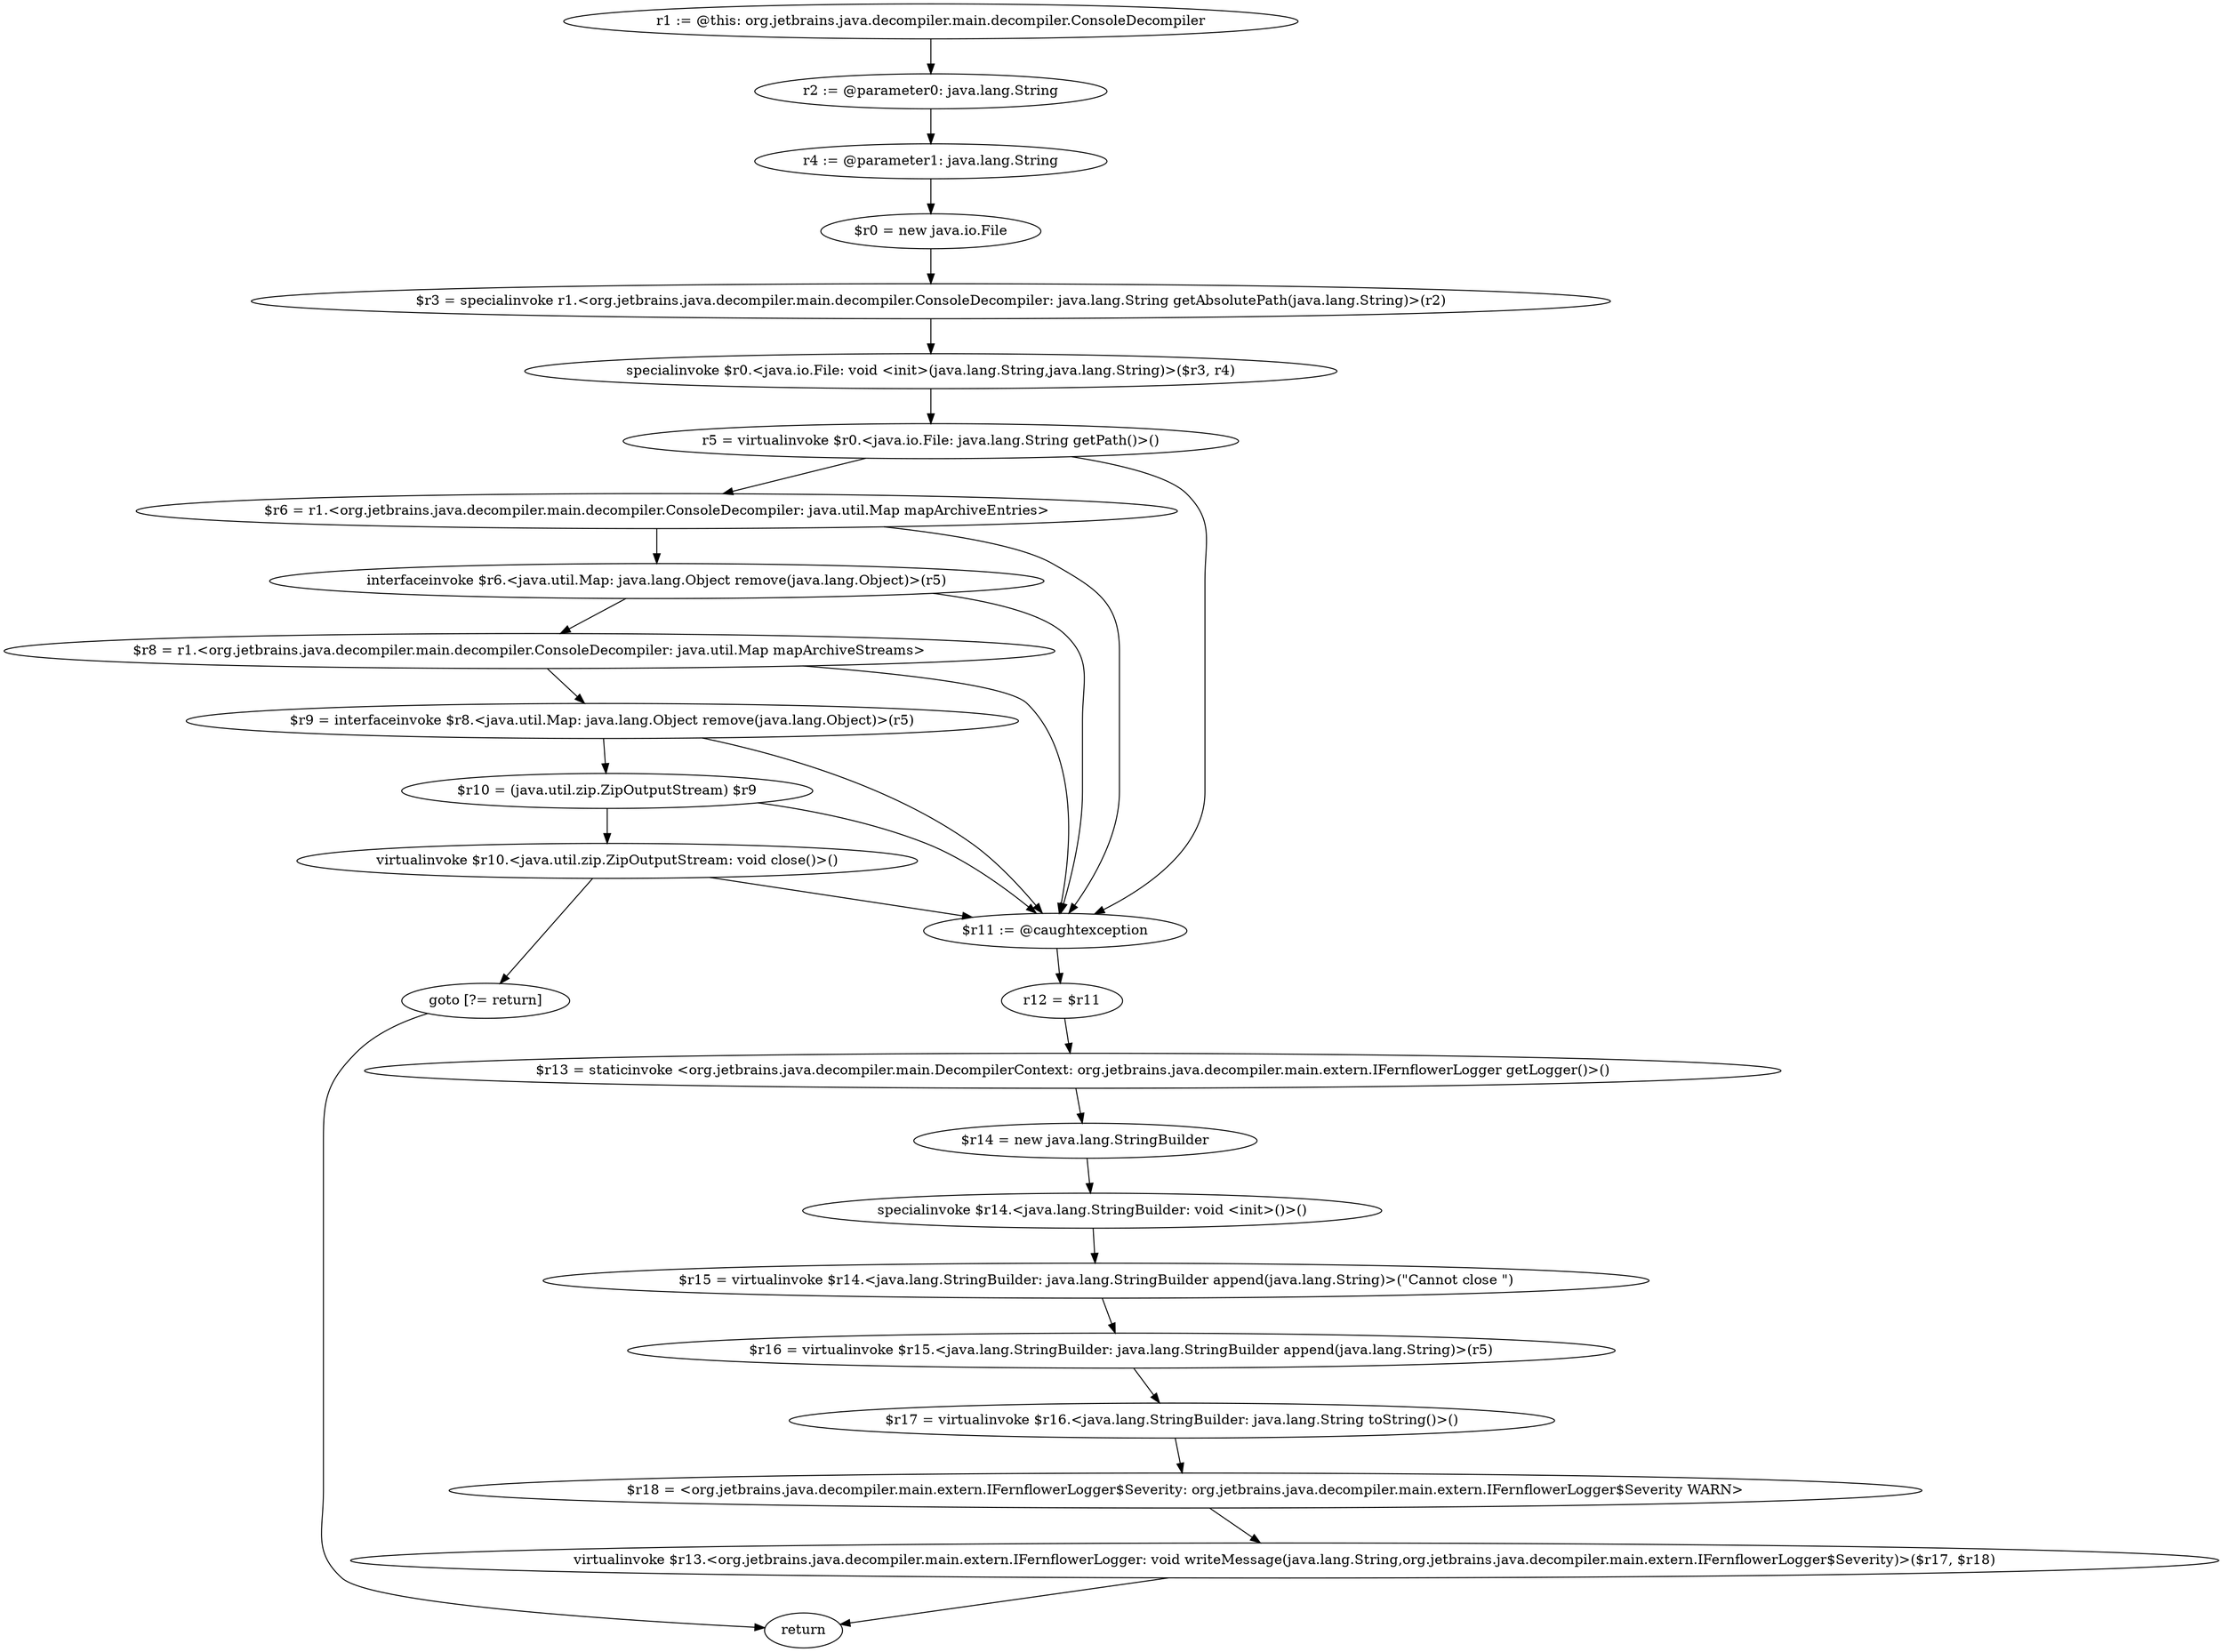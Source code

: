 digraph "unitGraph" {
    "r1 := @this: org.jetbrains.java.decompiler.main.decompiler.ConsoleDecompiler"
    "r2 := @parameter0: java.lang.String"
    "r4 := @parameter1: java.lang.String"
    "$r0 = new java.io.File"
    "$r3 = specialinvoke r1.<org.jetbrains.java.decompiler.main.decompiler.ConsoleDecompiler: java.lang.String getAbsolutePath(java.lang.String)>(r2)"
    "specialinvoke $r0.<java.io.File: void <init>(java.lang.String,java.lang.String)>($r3, r4)"
    "r5 = virtualinvoke $r0.<java.io.File: java.lang.String getPath()>()"
    "$r6 = r1.<org.jetbrains.java.decompiler.main.decompiler.ConsoleDecompiler: java.util.Map mapArchiveEntries>"
    "interfaceinvoke $r6.<java.util.Map: java.lang.Object remove(java.lang.Object)>(r5)"
    "$r8 = r1.<org.jetbrains.java.decompiler.main.decompiler.ConsoleDecompiler: java.util.Map mapArchiveStreams>"
    "$r9 = interfaceinvoke $r8.<java.util.Map: java.lang.Object remove(java.lang.Object)>(r5)"
    "$r10 = (java.util.zip.ZipOutputStream) $r9"
    "virtualinvoke $r10.<java.util.zip.ZipOutputStream: void close()>()"
    "goto [?= return]"
    "$r11 := @caughtexception"
    "r12 = $r11"
    "$r13 = staticinvoke <org.jetbrains.java.decompiler.main.DecompilerContext: org.jetbrains.java.decompiler.main.extern.IFernflowerLogger getLogger()>()"
    "$r14 = new java.lang.StringBuilder"
    "specialinvoke $r14.<java.lang.StringBuilder: void <init>()>()"
    "$r15 = virtualinvoke $r14.<java.lang.StringBuilder: java.lang.StringBuilder append(java.lang.String)>(\"Cannot close \")"
    "$r16 = virtualinvoke $r15.<java.lang.StringBuilder: java.lang.StringBuilder append(java.lang.String)>(r5)"
    "$r17 = virtualinvoke $r16.<java.lang.StringBuilder: java.lang.String toString()>()"
    "$r18 = <org.jetbrains.java.decompiler.main.extern.IFernflowerLogger$Severity: org.jetbrains.java.decompiler.main.extern.IFernflowerLogger$Severity WARN>"
    "virtualinvoke $r13.<org.jetbrains.java.decompiler.main.extern.IFernflowerLogger: void writeMessage(java.lang.String,org.jetbrains.java.decompiler.main.extern.IFernflowerLogger$Severity)>($r17, $r18)"
    "return"
    "r1 := @this: org.jetbrains.java.decompiler.main.decompiler.ConsoleDecompiler"->"r2 := @parameter0: java.lang.String";
    "r2 := @parameter0: java.lang.String"->"r4 := @parameter1: java.lang.String";
    "r4 := @parameter1: java.lang.String"->"$r0 = new java.io.File";
    "$r0 = new java.io.File"->"$r3 = specialinvoke r1.<org.jetbrains.java.decompiler.main.decompiler.ConsoleDecompiler: java.lang.String getAbsolutePath(java.lang.String)>(r2)";
    "$r3 = specialinvoke r1.<org.jetbrains.java.decompiler.main.decompiler.ConsoleDecompiler: java.lang.String getAbsolutePath(java.lang.String)>(r2)"->"specialinvoke $r0.<java.io.File: void <init>(java.lang.String,java.lang.String)>($r3, r4)";
    "specialinvoke $r0.<java.io.File: void <init>(java.lang.String,java.lang.String)>($r3, r4)"->"r5 = virtualinvoke $r0.<java.io.File: java.lang.String getPath()>()";
    "r5 = virtualinvoke $r0.<java.io.File: java.lang.String getPath()>()"->"$r6 = r1.<org.jetbrains.java.decompiler.main.decompiler.ConsoleDecompiler: java.util.Map mapArchiveEntries>";
    "r5 = virtualinvoke $r0.<java.io.File: java.lang.String getPath()>()"->"$r11 := @caughtexception";
    "$r6 = r1.<org.jetbrains.java.decompiler.main.decompiler.ConsoleDecompiler: java.util.Map mapArchiveEntries>"->"interfaceinvoke $r6.<java.util.Map: java.lang.Object remove(java.lang.Object)>(r5)";
    "$r6 = r1.<org.jetbrains.java.decompiler.main.decompiler.ConsoleDecompiler: java.util.Map mapArchiveEntries>"->"$r11 := @caughtexception";
    "interfaceinvoke $r6.<java.util.Map: java.lang.Object remove(java.lang.Object)>(r5)"->"$r8 = r1.<org.jetbrains.java.decompiler.main.decompiler.ConsoleDecompiler: java.util.Map mapArchiveStreams>";
    "interfaceinvoke $r6.<java.util.Map: java.lang.Object remove(java.lang.Object)>(r5)"->"$r11 := @caughtexception";
    "$r8 = r1.<org.jetbrains.java.decompiler.main.decompiler.ConsoleDecompiler: java.util.Map mapArchiveStreams>"->"$r9 = interfaceinvoke $r8.<java.util.Map: java.lang.Object remove(java.lang.Object)>(r5)";
    "$r8 = r1.<org.jetbrains.java.decompiler.main.decompiler.ConsoleDecompiler: java.util.Map mapArchiveStreams>"->"$r11 := @caughtexception";
    "$r9 = interfaceinvoke $r8.<java.util.Map: java.lang.Object remove(java.lang.Object)>(r5)"->"$r10 = (java.util.zip.ZipOutputStream) $r9";
    "$r9 = interfaceinvoke $r8.<java.util.Map: java.lang.Object remove(java.lang.Object)>(r5)"->"$r11 := @caughtexception";
    "$r10 = (java.util.zip.ZipOutputStream) $r9"->"virtualinvoke $r10.<java.util.zip.ZipOutputStream: void close()>()";
    "$r10 = (java.util.zip.ZipOutputStream) $r9"->"$r11 := @caughtexception";
    "virtualinvoke $r10.<java.util.zip.ZipOutputStream: void close()>()"->"goto [?= return]";
    "virtualinvoke $r10.<java.util.zip.ZipOutputStream: void close()>()"->"$r11 := @caughtexception";
    "goto [?= return]"->"return";
    "$r11 := @caughtexception"->"r12 = $r11";
    "r12 = $r11"->"$r13 = staticinvoke <org.jetbrains.java.decompiler.main.DecompilerContext: org.jetbrains.java.decompiler.main.extern.IFernflowerLogger getLogger()>()";
    "$r13 = staticinvoke <org.jetbrains.java.decompiler.main.DecompilerContext: org.jetbrains.java.decompiler.main.extern.IFernflowerLogger getLogger()>()"->"$r14 = new java.lang.StringBuilder";
    "$r14 = new java.lang.StringBuilder"->"specialinvoke $r14.<java.lang.StringBuilder: void <init>()>()";
    "specialinvoke $r14.<java.lang.StringBuilder: void <init>()>()"->"$r15 = virtualinvoke $r14.<java.lang.StringBuilder: java.lang.StringBuilder append(java.lang.String)>(\"Cannot close \")";
    "$r15 = virtualinvoke $r14.<java.lang.StringBuilder: java.lang.StringBuilder append(java.lang.String)>(\"Cannot close \")"->"$r16 = virtualinvoke $r15.<java.lang.StringBuilder: java.lang.StringBuilder append(java.lang.String)>(r5)";
    "$r16 = virtualinvoke $r15.<java.lang.StringBuilder: java.lang.StringBuilder append(java.lang.String)>(r5)"->"$r17 = virtualinvoke $r16.<java.lang.StringBuilder: java.lang.String toString()>()";
    "$r17 = virtualinvoke $r16.<java.lang.StringBuilder: java.lang.String toString()>()"->"$r18 = <org.jetbrains.java.decompiler.main.extern.IFernflowerLogger$Severity: org.jetbrains.java.decompiler.main.extern.IFernflowerLogger$Severity WARN>";
    "$r18 = <org.jetbrains.java.decompiler.main.extern.IFernflowerLogger$Severity: org.jetbrains.java.decompiler.main.extern.IFernflowerLogger$Severity WARN>"->"virtualinvoke $r13.<org.jetbrains.java.decompiler.main.extern.IFernflowerLogger: void writeMessage(java.lang.String,org.jetbrains.java.decompiler.main.extern.IFernflowerLogger$Severity)>($r17, $r18)";
    "virtualinvoke $r13.<org.jetbrains.java.decompiler.main.extern.IFernflowerLogger: void writeMessage(java.lang.String,org.jetbrains.java.decompiler.main.extern.IFernflowerLogger$Severity)>($r17, $r18)"->"return";
}
